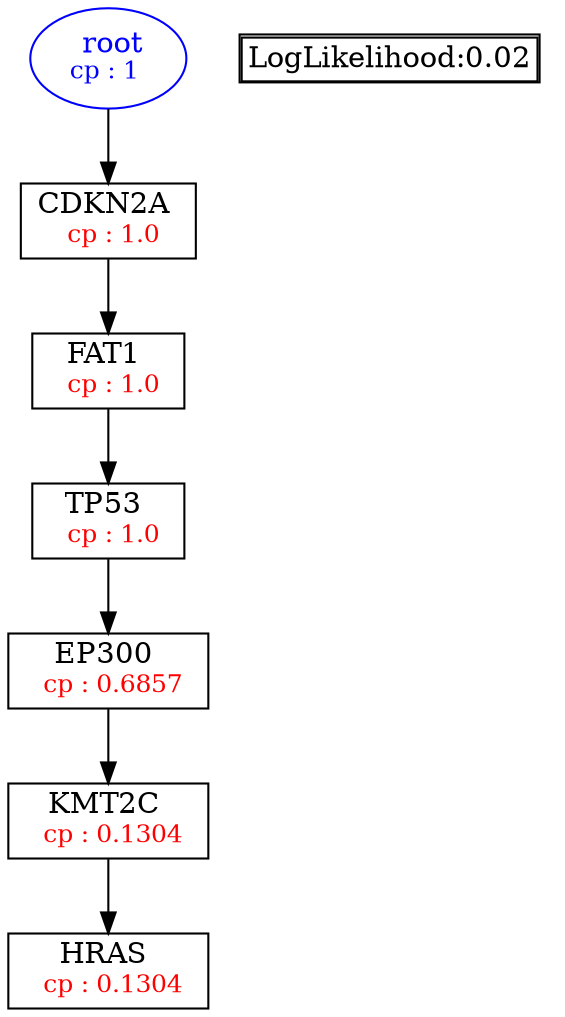 digraph tree {
    "root" [label=<<font color='Blue'> root</font><br/><font color='Blue' POINT-SIZE='12'>cp : 1 </font>>, shape=oval, color=Blue];
    "S3" [label =<CDKN2A <br/> <font color='Red' POINT-SIZE='12'> cp : 1.0 </font>>, shape=box];
    "S1" [label =<FAT1 <br/> <font color='Red' POINT-SIZE='12'> cp : 1.0 </font>>, shape=box];
    "S5" [label =<TP53 <br/> <font color='Red' POINT-SIZE='12'> cp : 1.0 </font>>, shape=box];
    "S6" [label =<EP300 <br/> <font color='Red' POINT-SIZE='12'> cp : 0.6857 </font>>, shape=box];
    "S2" [label =<KMT2C <br/> <font color='Red' POINT-SIZE='12'> cp : 0.1304 </font>>, shape=box];
    "S4" [label =<HRAS <br/> <font color='Red' POINT-SIZE='12'> cp : 0.1304 </font>>, shape=box];
    "root" -> "S3";
    "S3" -> "S1";
    "S1" -> "S5";
    "S5" -> "S6";
    "S6" -> "S2";
    "S2" -> "S4";

    node[shape=plaintext]
    fontsize="10"
    struct1 [label=
    <<TABLE BORDER="1" CELLBORDER="1" CELLSPACING="0" >
    <TR><TD ALIGN="LEFT">LogLikelihood:0.02</TD></TR>
    </TABLE>>];

}
